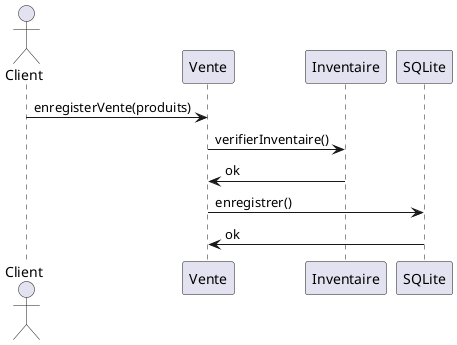 @startuml
actor Client
participant "Vente"
participant "Inventaire"
participant "SQLite"

Client -> "Vente" : enregisterVente(produits)
"Vente" -> "Inventaire" : verifierInventaire()
"Inventaire" -> "Vente" : ok
"Vente" -> "SQLite" : enregistrer()
"SQLite" -> "Vente" : ok
@enduml